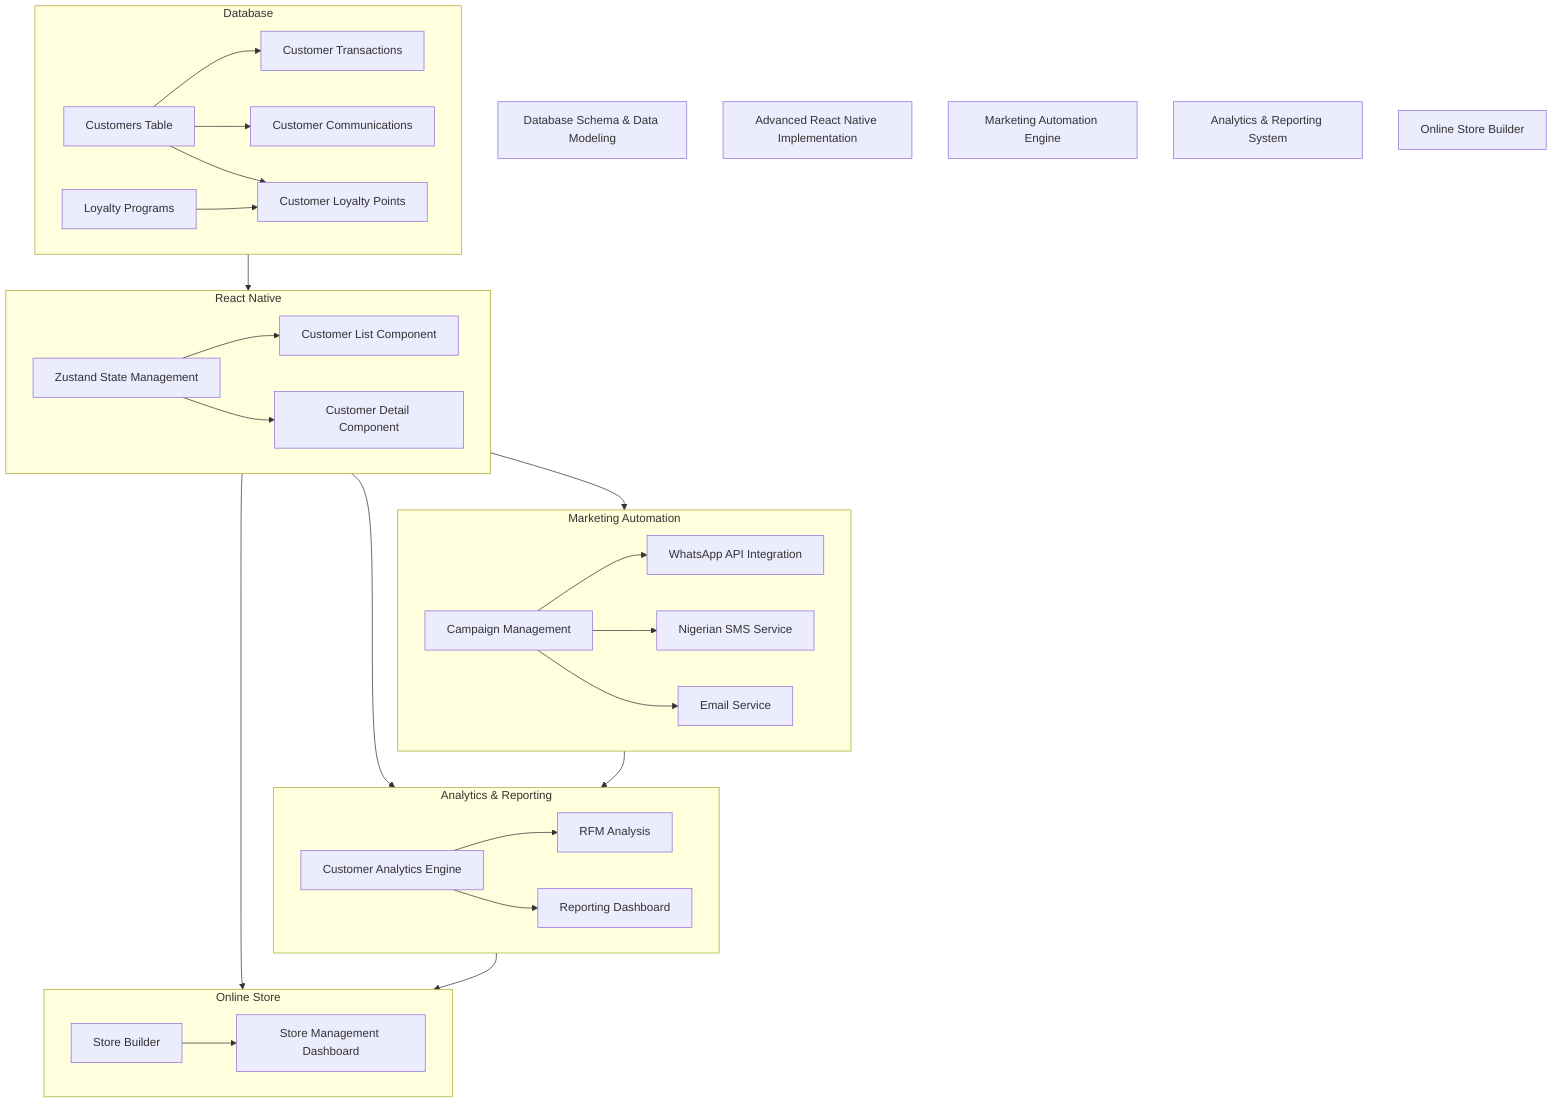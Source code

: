 flowchart TD
    A[Database Schema & Data Modeling]
    B[Advanced React Native Implementation]
    C[Marketing Automation Engine]
    D[Analytics & Reporting System]
    E[Online Store Builder]

    subgraph DB[Database]
        A1[Customers Table]
        A2[Customer Transactions]
        A3[Customer Communications]
        A4[Loyalty Programs]
        A5[Customer Loyalty Points]
        A1 --> A2
        A1 --> A3
        A1 --> A5
        A4 --> A5
    end

    subgraph RN[React Native]
        B1[Zustand State Management]
        B2[Customer List Component]
        B3[Customer Detail Component]
        B1 --> B2
        B1 --> B3
    end

    subgraph MAE[Marketing Automation]
        C1[Campaign Management]
        C2[WhatsApp API Integration]
        C3[Nigerian SMS Service]
        C4[Email Service]
        C1 --> C2
        C1 --> C3
        C1 --> C4
    end

    subgraph ARS[Analytics & Reporting]
        D1[Customer Analytics Engine]
        D2[RFM Analysis]
        D3[Reporting Dashboard]
        D1 --> D2
        D1 --> D3
    end

    subgraph OSB[Online Store]
        E1[Store Builder]
        E2[Store Management Dashboard]
        E1 --> E2
    end

    DB --> RN
    RN --> MAE
    RN --> ARS
    RN --> OSB
    MAE --> ARS
    ARS --> OSB